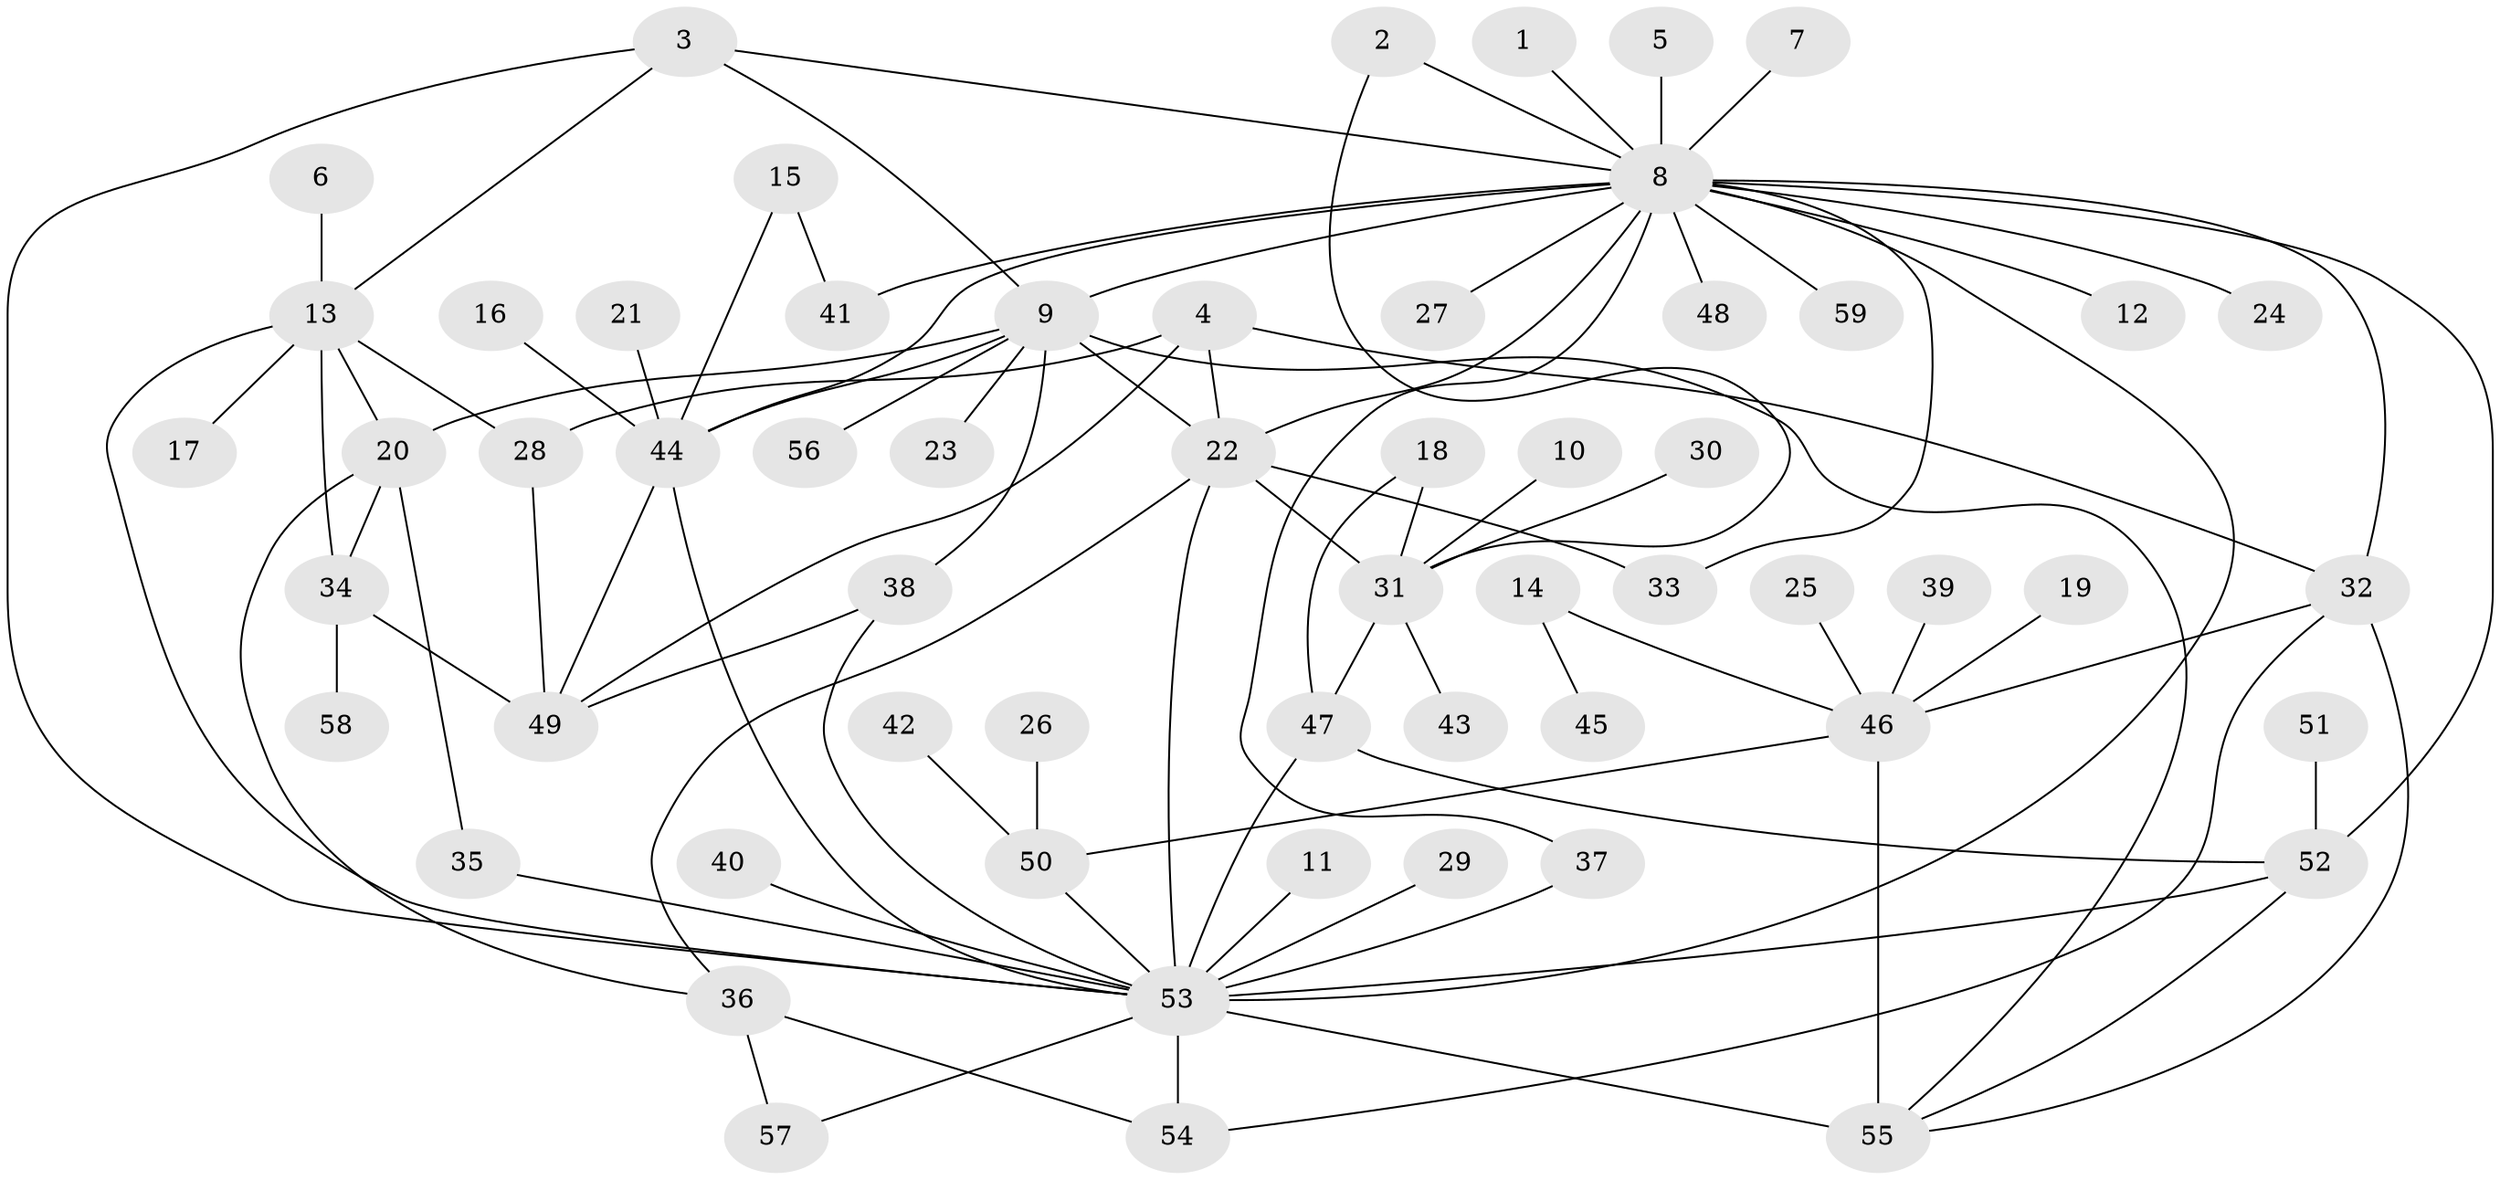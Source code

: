 // original degree distribution, {21: 0.008547008547008548, 9: 0.02564102564102564, 11: 0.008547008547008548, 1: 0.5128205128205128, 23: 0.008547008547008548, 3: 0.09401709401709402, 2: 0.20512820512820512, 6: 0.03418803418803419, 4: 0.05128205128205128, 7: 0.017094017094017096, 5: 0.02564102564102564, 10: 0.008547008547008548}
// Generated by graph-tools (version 1.1) at 2025/01/03/09/25 03:01:51]
// undirected, 59 vertices, 92 edges
graph export_dot {
graph [start="1"]
  node [color=gray90,style=filled];
  1;
  2;
  3;
  4;
  5;
  6;
  7;
  8;
  9;
  10;
  11;
  12;
  13;
  14;
  15;
  16;
  17;
  18;
  19;
  20;
  21;
  22;
  23;
  24;
  25;
  26;
  27;
  28;
  29;
  30;
  31;
  32;
  33;
  34;
  35;
  36;
  37;
  38;
  39;
  40;
  41;
  42;
  43;
  44;
  45;
  46;
  47;
  48;
  49;
  50;
  51;
  52;
  53;
  54;
  55;
  56;
  57;
  58;
  59;
  1 -- 8 [weight=1.0];
  2 -- 8 [weight=1.0];
  2 -- 31 [weight=1.0];
  3 -- 8 [weight=1.0];
  3 -- 9 [weight=1.0];
  3 -- 13 [weight=1.0];
  3 -- 53 [weight=1.0];
  4 -- 22 [weight=1.0];
  4 -- 28 [weight=1.0];
  4 -- 32 [weight=1.0];
  4 -- 49 [weight=1.0];
  5 -- 8 [weight=1.0];
  6 -- 13 [weight=1.0];
  7 -- 8 [weight=1.0];
  8 -- 9 [weight=1.0];
  8 -- 12 [weight=1.0];
  8 -- 22 [weight=1.0];
  8 -- 24 [weight=1.0];
  8 -- 27 [weight=1.0];
  8 -- 32 [weight=1.0];
  8 -- 33 [weight=1.0];
  8 -- 37 [weight=1.0];
  8 -- 41 [weight=1.0];
  8 -- 44 [weight=1.0];
  8 -- 48 [weight=1.0];
  8 -- 52 [weight=1.0];
  8 -- 53 [weight=1.0];
  8 -- 59 [weight=1.0];
  9 -- 20 [weight=1.0];
  9 -- 22 [weight=1.0];
  9 -- 23 [weight=1.0];
  9 -- 38 [weight=1.0];
  9 -- 44 [weight=1.0];
  9 -- 55 [weight=1.0];
  9 -- 56 [weight=1.0];
  10 -- 31 [weight=1.0];
  11 -- 53 [weight=1.0];
  13 -- 17 [weight=1.0];
  13 -- 20 [weight=1.0];
  13 -- 28 [weight=1.0];
  13 -- 34 [weight=1.0];
  13 -- 53 [weight=1.0];
  14 -- 45 [weight=1.0];
  14 -- 46 [weight=1.0];
  15 -- 41 [weight=1.0];
  15 -- 44 [weight=1.0];
  16 -- 44 [weight=1.0];
  18 -- 31 [weight=1.0];
  18 -- 47 [weight=1.0];
  19 -- 46 [weight=1.0];
  20 -- 34 [weight=1.0];
  20 -- 35 [weight=1.0];
  20 -- 36 [weight=1.0];
  21 -- 44 [weight=1.0];
  22 -- 31 [weight=2.0];
  22 -- 33 [weight=1.0];
  22 -- 36 [weight=1.0];
  22 -- 53 [weight=1.0];
  25 -- 46 [weight=1.0];
  26 -- 50 [weight=1.0];
  28 -- 49 [weight=1.0];
  29 -- 53 [weight=1.0];
  30 -- 31 [weight=1.0];
  31 -- 43 [weight=1.0];
  31 -- 47 [weight=1.0];
  32 -- 46 [weight=1.0];
  32 -- 54 [weight=1.0];
  32 -- 55 [weight=1.0];
  34 -- 49 [weight=1.0];
  34 -- 58 [weight=1.0];
  35 -- 53 [weight=1.0];
  36 -- 54 [weight=1.0];
  36 -- 57 [weight=1.0];
  37 -- 53 [weight=1.0];
  38 -- 49 [weight=1.0];
  38 -- 53 [weight=1.0];
  39 -- 46 [weight=1.0];
  40 -- 53 [weight=1.0];
  42 -- 50 [weight=1.0];
  44 -- 49 [weight=1.0];
  44 -- 53 [weight=1.0];
  46 -- 50 [weight=1.0];
  46 -- 55 [weight=1.0];
  47 -- 52 [weight=1.0];
  47 -- 53 [weight=1.0];
  50 -- 53 [weight=1.0];
  51 -- 52 [weight=1.0];
  52 -- 53 [weight=1.0];
  52 -- 55 [weight=1.0];
  53 -- 54 [weight=1.0];
  53 -- 55 [weight=3.0];
  53 -- 57 [weight=1.0];
}
